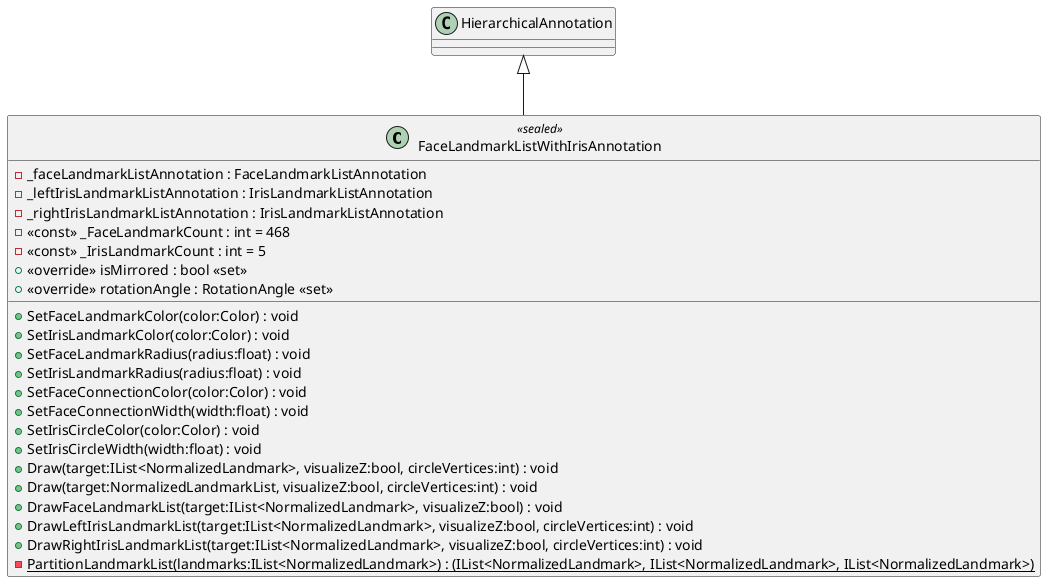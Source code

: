 @startuml
class FaceLandmarkListWithIrisAnnotation <<sealed>> {
    - _faceLandmarkListAnnotation : FaceLandmarkListAnnotation
    - _leftIrisLandmarkListAnnotation : IrisLandmarkListAnnotation
    - _rightIrisLandmarkListAnnotation : IrisLandmarkListAnnotation
    - <<const>> _FaceLandmarkCount : int = 468
    - <<const>> _IrisLandmarkCount : int = 5
    + <<override>> isMirrored : bool <<set>>
    + <<override>> rotationAngle : RotationAngle <<set>>
    + SetFaceLandmarkColor(color:Color) : void
    + SetIrisLandmarkColor(color:Color) : void
    + SetFaceLandmarkRadius(radius:float) : void
    + SetIrisLandmarkRadius(radius:float) : void
    + SetFaceConnectionColor(color:Color) : void
    + SetFaceConnectionWidth(width:float) : void
    + SetIrisCircleColor(color:Color) : void
    + SetIrisCircleWidth(width:float) : void
    + Draw(target:IList<NormalizedLandmark>, visualizeZ:bool, circleVertices:int) : void
    + Draw(target:NormalizedLandmarkList, visualizeZ:bool, circleVertices:int) : void
    + DrawFaceLandmarkList(target:IList<NormalizedLandmark>, visualizeZ:bool) : void
    + DrawLeftIrisLandmarkList(target:IList<NormalizedLandmark>, visualizeZ:bool, circleVertices:int) : void
    + DrawRightIrisLandmarkList(target:IList<NormalizedLandmark>, visualizeZ:bool, circleVertices:int) : void
    - {static} PartitionLandmarkList(landmarks:IList<NormalizedLandmark>) : (IList<NormalizedLandmark>, IList<NormalizedLandmark>, IList<NormalizedLandmark>)
}
HierarchicalAnnotation <|-- FaceLandmarkListWithIrisAnnotation
@enduml
